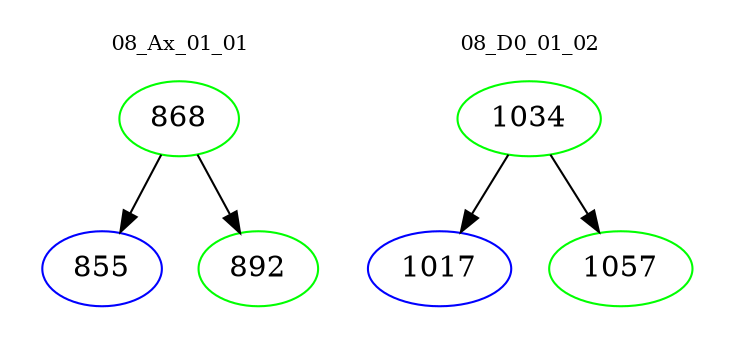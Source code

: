 digraph{
subgraph cluster_0 {
color = white
label = "08_Ax_01_01";
fontsize=10;
T0_868 [label="868", color="green"]
T0_868 -> T0_855 [color="black"]
T0_855 [label="855", color="blue"]
T0_868 -> T0_892 [color="black"]
T0_892 [label="892", color="green"]
}
subgraph cluster_1 {
color = white
label = "08_D0_01_02";
fontsize=10;
T1_1034 [label="1034", color="green"]
T1_1034 -> T1_1017 [color="black"]
T1_1017 [label="1017", color="blue"]
T1_1034 -> T1_1057 [color="black"]
T1_1057 [label="1057", color="green"]
}
}
